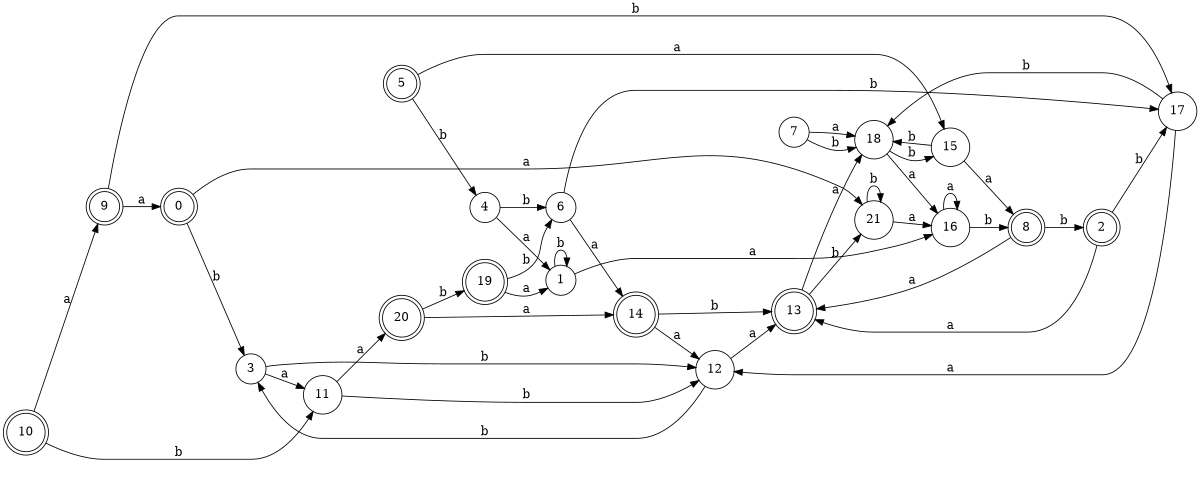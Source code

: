 digraph n18_4 {
__start0 [label="" shape="none"];

rankdir=LR;
size="8,5";

s0 [style="rounded,filled", color="black", fillcolor="white" shape="doublecircle", label="0"];
s1 [style="filled", color="black", fillcolor="white" shape="circle", label="1"];
s2 [style="rounded,filled", color="black", fillcolor="white" shape="doublecircle", label="2"];
s3 [style="filled", color="black", fillcolor="white" shape="circle", label="3"];
s4 [style="filled", color="black", fillcolor="white" shape="circle", label="4"];
s5 [style="rounded,filled", color="black", fillcolor="white" shape="doublecircle", label="5"];
s6 [style="filled", color="black", fillcolor="white" shape="circle", label="6"];
s7 [style="filled", color="black", fillcolor="white" shape="circle", label="7"];
s8 [style="rounded,filled", color="black", fillcolor="white" shape="doublecircle", label="8"];
s9 [style="rounded,filled", color="black", fillcolor="white" shape="doublecircle", label="9"];
s10 [style="rounded,filled", color="black", fillcolor="white" shape="doublecircle", label="10"];
s11 [style="filled", color="black", fillcolor="white" shape="circle", label="11"];
s12 [style="filled", color="black", fillcolor="white" shape="circle", label="12"];
s13 [style="rounded,filled", color="black", fillcolor="white" shape="doublecircle", label="13"];
s14 [style="rounded,filled", color="black", fillcolor="white" shape="doublecircle", label="14"];
s15 [style="filled", color="black", fillcolor="white" shape="circle", label="15"];
s16 [style="filled", color="black", fillcolor="white" shape="circle", label="16"];
s17 [style="filled", color="black", fillcolor="white" shape="circle", label="17"];
s18 [style="filled", color="black", fillcolor="white" shape="circle", label="18"];
s19 [style="rounded,filled", color="black", fillcolor="white" shape="doublecircle", label="19"];
s20 [style="rounded,filled", color="black", fillcolor="white" shape="doublecircle", label="20"];
s21 [style="filled", color="black", fillcolor="white" shape="circle", label="21"];
s0 -> s21 [label="a"];
s0 -> s3 [label="b"];
s1 -> s16 [label="a"];
s1 -> s1 [label="b"];
s2 -> s13 [label="a"];
s2 -> s17 [label="b"];
s3 -> s11 [label="a"];
s3 -> s12 [label="b"];
s4 -> s1 [label="a"];
s4 -> s6 [label="b"];
s5 -> s15 [label="a"];
s5 -> s4 [label="b"];
s6 -> s14 [label="a"];
s6 -> s17 [label="b"];
s7 -> s18 [label="a"];
s7 -> s18 [label="b"];
s8 -> s13 [label="a"];
s8 -> s2 [label="b"];
s9 -> s0 [label="a"];
s9 -> s17 [label="b"];
s10 -> s9 [label="a"];
s10 -> s11 [label="b"];
s11 -> s20 [label="a"];
s11 -> s12 [label="b"];
s12 -> s13 [label="a"];
s12 -> s3 [label="b"];
s13 -> s18 [label="a"];
s13 -> s21 [label="b"];
s14 -> s12 [label="a"];
s14 -> s13 [label="b"];
s15 -> s8 [label="a"];
s15 -> s18 [label="b"];
s16 -> s16 [label="a"];
s16 -> s8 [label="b"];
s17 -> s12 [label="a"];
s17 -> s18 [label="b"];
s18 -> s16 [label="a"];
s18 -> s15 [label="b"];
s19 -> s1 [label="a"];
s19 -> s6 [label="b"];
s20 -> s14 [label="a"];
s20 -> s19 [label="b"];
s21 -> s16 [label="a"];
s21 -> s21 [label="b"];

}